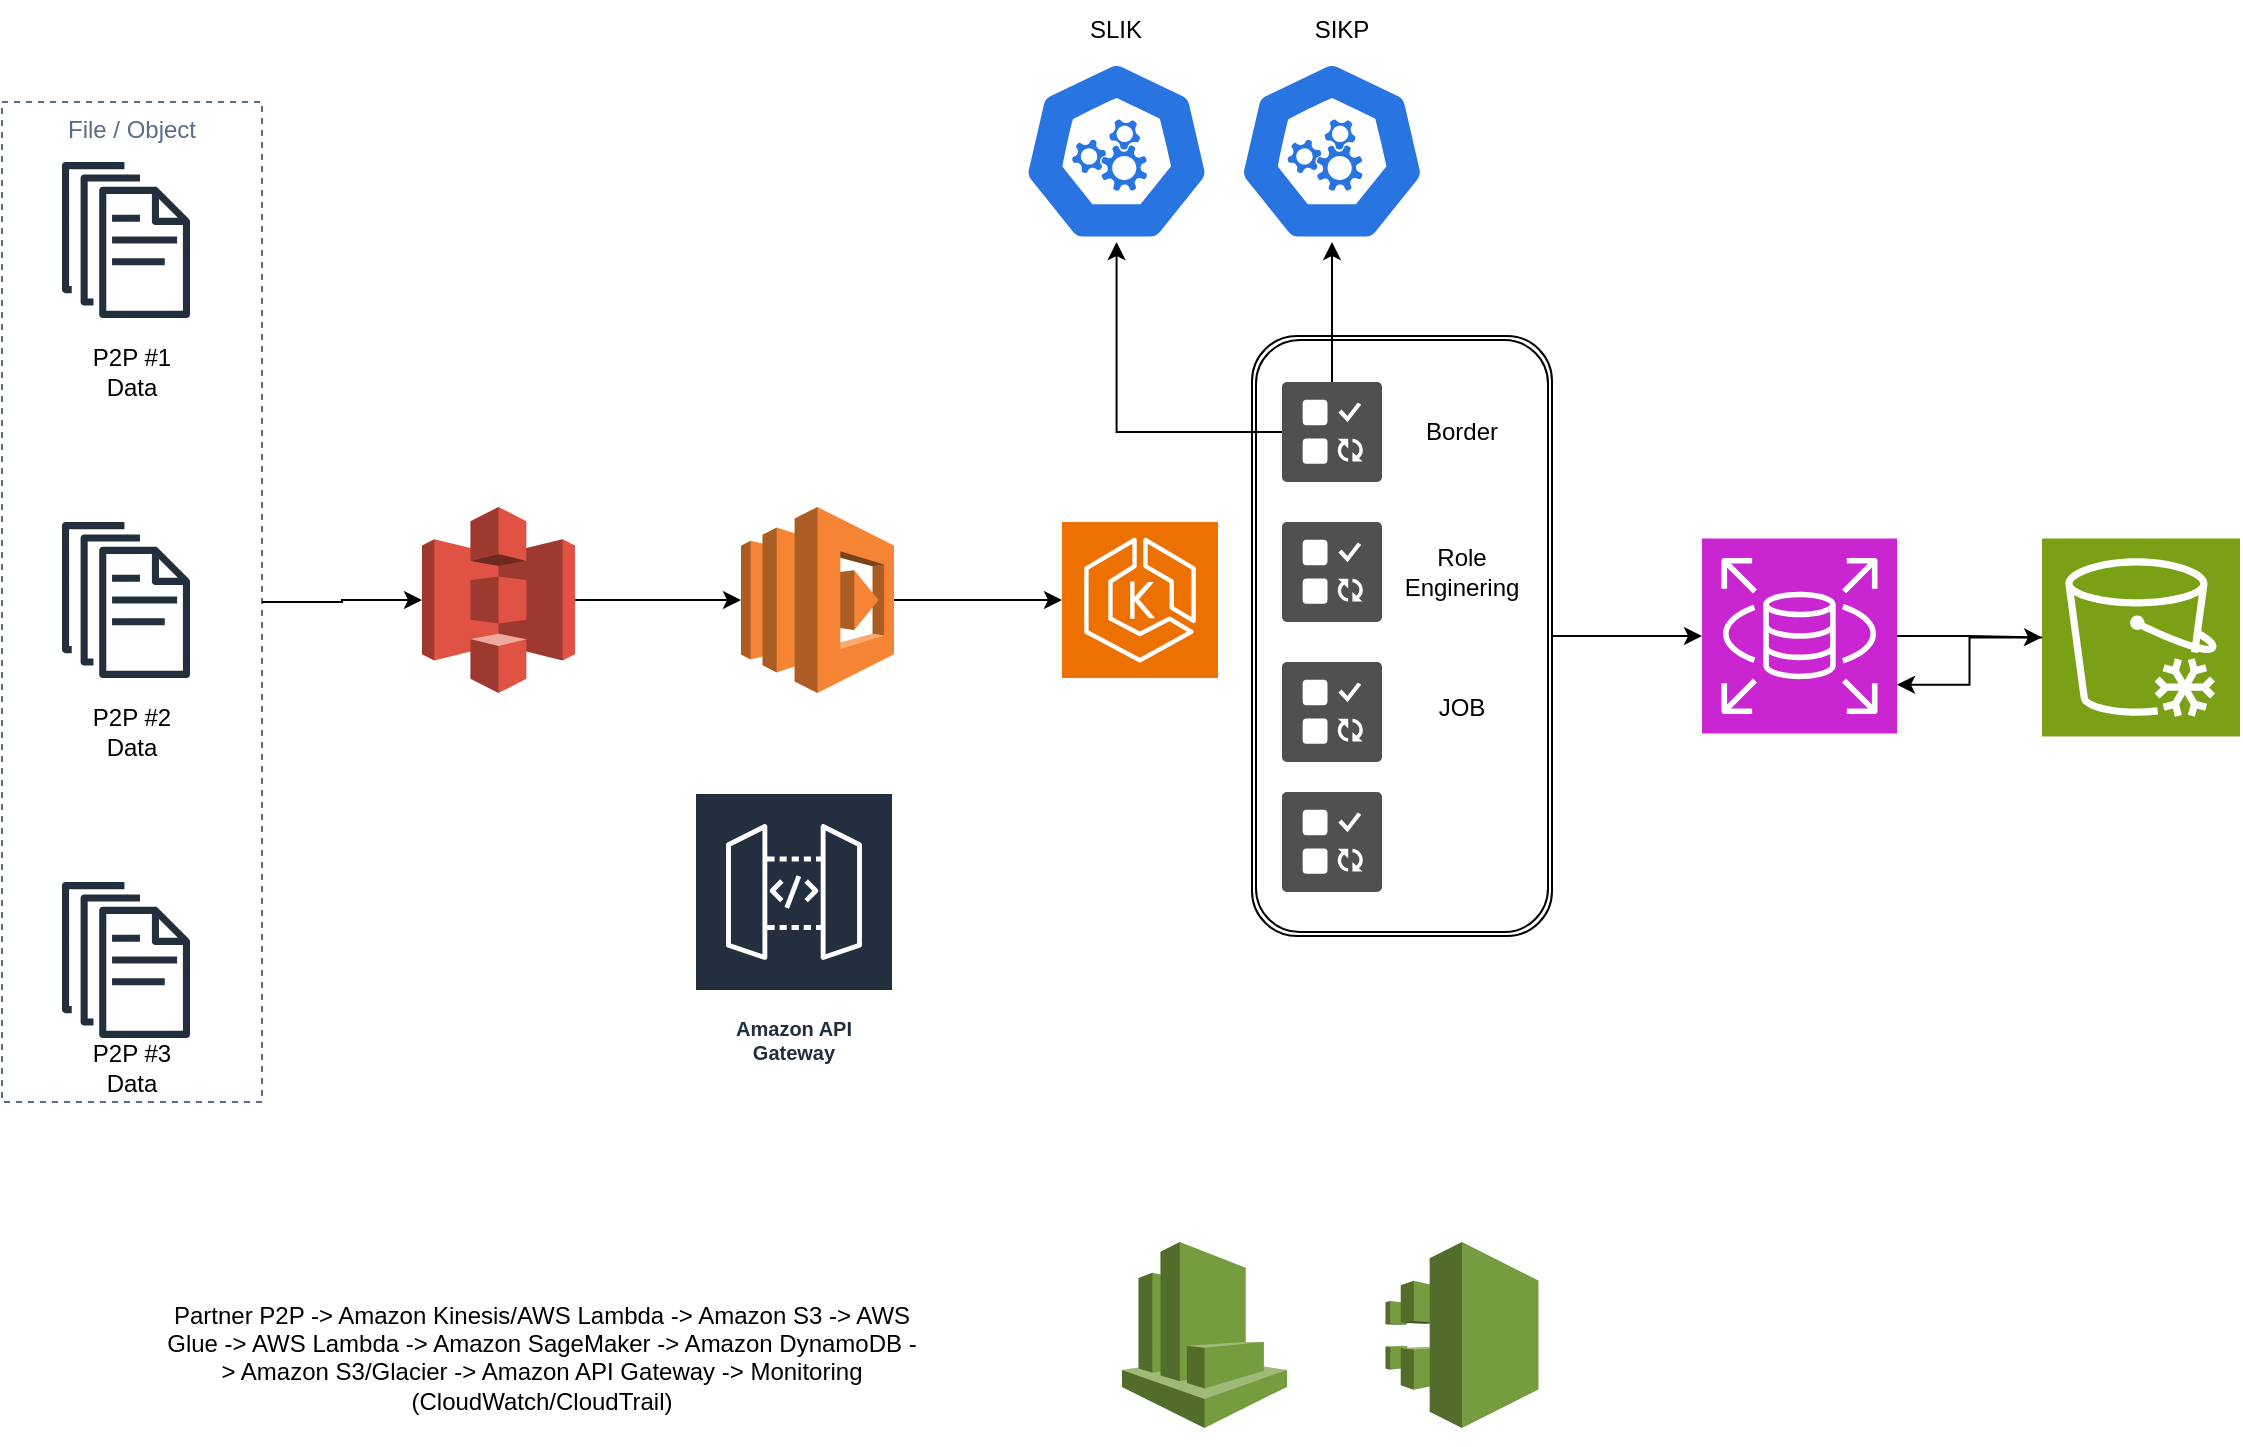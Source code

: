 <mxfile version="24.7.7">
  <diagram name="Page-1" id="P7n6opgQHWQnlDp3biXC">
    <mxGraphModel dx="1222" dy="791" grid="1" gridSize="10" guides="1" tooltips="1" connect="1" arrows="1" fold="1" page="1" pageScale="1" pageWidth="1400" pageHeight="850" math="0" shadow="0">
      <root>
        <mxCell id="0" />
        <mxCell id="1" parent="0" />
        <mxCell id="me-fOevR-S1ejX5NIjo--29" value="" style="edgeStyle=orthogonalEdgeStyle;rounded=0;orthogonalLoop=1;jettySize=auto;html=1;" edge="1" parent="1" source="me-fOevR-S1ejX5NIjo--19" target="me-fOevR-S1ejX5NIjo--28">
          <mxGeometry relative="1" as="geometry" />
        </mxCell>
        <mxCell id="me-fOevR-S1ejX5NIjo--19" value="" style="shape=ext;double=1;rounded=1;whiteSpace=wrap;html=1;" vertex="1" parent="1">
          <mxGeometry x="645" y="197" width="150" height="300" as="geometry" />
        </mxCell>
        <mxCell id="me-fOevR-S1ejX5NIjo--9" value="" style="edgeStyle=orthogonalEdgeStyle;rounded=0;orthogonalLoop=1;jettySize=auto;html=1;" edge="1" parent="1" source="me-fOevR-S1ejX5NIjo--1" target="me-fOevR-S1ejX5NIjo--8">
          <mxGeometry relative="1" as="geometry" />
        </mxCell>
        <mxCell id="me-fOevR-S1ejX5NIjo--1" value="" style="outlineConnect=0;dashed=0;verticalLabelPosition=bottom;verticalAlign=top;align=center;html=1;shape=mxgraph.aws3.s3;fillColor=#E05243;gradientColor=none;" vertex="1" parent="1">
          <mxGeometry x="230" y="282.5" width="76.5" height="93" as="geometry" />
        </mxCell>
        <mxCell id="me-fOevR-S1ejX5NIjo--2" value="&lt;div&gt;Partner P2P -&amp;gt; Amazon Kinesis/AWS Lambda -&amp;gt; Amazon S3 -&amp;gt; AWS Glue -&amp;gt; AWS Lambda -&amp;gt; Amazon SageMaker -&amp;gt; Amazon DynamoDB -&amp;gt; Amazon S3/Glacier -&amp;gt; Amazon API Gateway -&amp;gt; Monitoring (CloudWatch/CloudTrail)&lt;/div&gt;&lt;div&gt;&lt;br&gt;&lt;/div&gt;" style="text;html=1;align=center;verticalAlign=middle;whiteSpace=wrap;rounded=0;" vertex="1" parent="1">
          <mxGeometry x="100" y="700" width="380" height="30" as="geometry" />
        </mxCell>
        <mxCell id="me-fOevR-S1ejX5NIjo--3" value="" style="sketch=0;outlineConnect=0;fontColor=#232F3E;gradientColor=none;fillColor=#232F3D;strokeColor=none;dashed=0;verticalLabelPosition=bottom;verticalAlign=top;align=center;html=1;fontSize=12;fontStyle=0;aspect=fixed;pointerEvents=1;shape=mxgraph.aws4.documents;" vertex="1" parent="1">
          <mxGeometry x="50" y="110" width="64" height="78" as="geometry" />
        </mxCell>
        <mxCell id="me-fOevR-S1ejX5NIjo--4" value="" style="sketch=0;outlineConnect=0;fontColor=#232F3E;gradientColor=none;fillColor=#232F3D;strokeColor=none;dashed=0;verticalLabelPosition=bottom;verticalAlign=top;align=center;html=1;fontSize=12;fontStyle=0;aspect=fixed;pointerEvents=1;shape=mxgraph.aws4.documents;" vertex="1" parent="1">
          <mxGeometry x="50" y="290" width="64" height="78" as="geometry" />
        </mxCell>
        <mxCell id="me-fOevR-S1ejX5NIjo--5" value="" style="sketch=0;outlineConnect=0;fontColor=#232F3E;gradientColor=none;fillColor=#232F3D;strokeColor=none;dashed=0;verticalLabelPosition=bottom;verticalAlign=top;align=center;html=1;fontSize=12;fontStyle=0;aspect=fixed;pointerEvents=1;shape=mxgraph.aws4.documents;" vertex="1" parent="1">
          <mxGeometry x="50" y="470" width="64" height="78" as="geometry" />
        </mxCell>
        <mxCell id="me-fOevR-S1ejX5NIjo--6" value="File / Object" style="fillColor=none;strokeColor=#5A6C86;dashed=1;verticalAlign=top;fontStyle=0;fontColor=#5A6C86;whiteSpace=wrap;html=1;" vertex="1" parent="1">
          <mxGeometry x="20" y="80" width="130" height="500" as="geometry" />
        </mxCell>
        <mxCell id="me-fOevR-S1ejX5NIjo--7" style="edgeStyle=orthogonalEdgeStyle;rounded=0;orthogonalLoop=1;jettySize=auto;html=1;entryX=0;entryY=0.5;entryDx=0;entryDy=0;entryPerimeter=0;" edge="1" parent="1" source="me-fOevR-S1ejX5NIjo--6" target="me-fOevR-S1ejX5NIjo--1">
          <mxGeometry relative="1" as="geometry" />
        </mxCell>
        <mxCell id="me-fOevR-S1ejX5NIjo--11" value="" style="edgeStyle=orthogonalEdgeStyle;rounded=0;orthogonalLoop=1;jettySize=auto;html=1;" edge="1" parent="1" source="me-fOevR-S1ejX5NIjo--8" target="me-fOevR-S1ejX5NIjo--10">
          <mxGeometry relative="1" as="geometry" />
        </mxCell>
        <mxCell id="me-fOevR-S1ejX5NIjo--8" value="" style="outlineConnect=0;dashed=0;verticalLabelPosition=bottom;verticalAlign=top;align=center;html=1;shape=mxgraph.aws3.lambda;fillColor=#F58534;gradientColor=none;" vertex="1" parent="1">
          <mxGeometry x="389.5" y="282.5" width="76.5" height="93" as="geometry" />
        </mxCell>
        <mxCell id="me-fOevR-S1ejX5NIjo--10" value="" style="sketch=0;points=[[0,0,0],[0.25,0,0],[0.5,0,0],[0.75,0,0],[1,0,0],[0,1,0],[0.25,1,0],[0.5,1,0],[0.75,1,0],[1,1,0],[0,0.25,0],[0,0.5,0],[0,0.75,0],[1,0.25,0],[1,0.5,0],[1,0.75,0]];outlineConnect=0;fontColor=#232F3E;fillColor=#ED7100;strokeColor=#ffffff;dashed=0;verticalLabelPosition=bottom;verticalAlign=top;align=center;html=1;fontSize=12;fontStyle=0;aspect=fixed;shape=mxgraph.aws4.resourceIcon;resIcon=mxgraph.aws4.eks;" vertex="1" parent="1">
          <mxGeometry x="550" y="290" width="78" height="78" as="geometry" />
        </mxCell>
        <mxCell id="me-fOevR-S1ejX5NIjo--12" value="" style="sketch=0;pointerEvents=1;shadow=0;dashed=0;html=1;strokeColor=none;labelPosition=center;verticalLabelPosition=bottom;verticalAlign=top;align=center;fillColor=#505050;shape=mxgraph.mscae.oms.jobs" vertex="1" parent="1">
          <mxGeometry x="660" y="220" width="50" height="50" as="geometry" />
        </mxCell>
        <mxCell id="me-fOevR-S1ejX5NIjo--13" value="" style="sketch=0;pointerEvents=1;shadow=0;dashed=0;html=1;strokeColor=none;labelPosition=center;verticalLabelPosition=bottom;verticalAlign=top;align=center;fillColor=#505050;shape=mxgraph.mscae.oms.jobs" vertex="1" parent="1">
          <mxGeometry x="660" y="290" width="50" height="50" as="geometry" />
        </mxCell>
        <mxCell id="me-fOevR-S1ejX5NIjo--14" value="" style="sketch=0;pointerEvents=1;shadow=0;dashed=0;html=1;strokeColor=none;labelPosition=center;verticalLabelPosition=bottom;verticalAlign=top;align=center;fillColor=#505050;shape=mxgraph.mscae.oms.jobs" vertex="1" parent="1">
          <mxGeometry x="660" y="360" width="50" height="50" as="geometry" />
        </mxCell>
        <mxCell id="me-fOevR-S1ejX5NIjo--15" value="" style="sketch=0;pointerEvents=1;shadow=0;dashed=0;html=1;strokeColor=none;labelPosition=center;verticalLabelPosition=bottom;verticalAlign=top;align=center;fillColor=#505050;shape=mxgraph.mscae.oms.jobs" vertex="1" parent="1">
          <mxGeometry x="660" y="425" width="50" height="50" as="geometry" />
        </mxCell>
        <mxCell id="me-fOevR-S1ejX5NIjo--16" value="Role Enginering" style="text;html=1;align=center;verticalAlign=middle;whiteSpace=wrap;rounded=0;" vertex="1" parent="1">
          <mxGeometry x="720" y="300" width="60" height="30" as="geometry" />
        </mxCell>
        <mxCell id="me-fOevR-S1ejX5NIjo--17" value="JOB" style="text;html=1;align=center;verticalAlign=middle;whiteSpace=wrap;rounded=0;" vertex="1" parent="1">
          <mxGeometry x="720" y="368" width="60" height="30" as="geometry" />
        </mxCell>
        <mxCell id="me-fOevR-S1ejX5NIjo--18" value="Border" style="text;html=1;align=center;verticalAlign=middle;whiteSpace=wrap;rounded=0;" vertex="1" parent="1">
          <mxGeometry x="720" y="230" width="60" height="30" as="geometry" />
        </mxCell>
        <mxCell id="me-fOevR-S1ejX5NIjo--23" value="" style="aspect=fixed;sketch=0;html=1;dashed=0;whitespace=wrap;verticalLabelPosition=bottom;verticalAlign=top;fillColor=#2875E2;strokeColor=#ffffff;points=[[0.005,0.63,0],[0.1,0.2,0],[0.9,0.2,0],[0.5,0,0],[0.995,0.63,0],[0.72,0.99,0],[0.5,1,0],[0.28,0.99,0]];shape=mxgraph.kubernetes.icon2;prIcon=api" vertex="1" parent="1">
          <mxGeometry x="530" y="59.2" width="94.58" height="90.8" as="geometry" />
        </mxCell>
        <mxCell id="me-fOevR-S1ejX5NIjo--24" value="" style="aspect=fixed;sketch=0;html=1;dashed=0;whitespace=wrap;verticalLabelPosition=bottom;verticalAlign=top;fillColor=#2875E2;strokeColor=#ffffff;points=[[0.005,0.63,0],[0.1,0.2,0],[0.9,0.2,0],[0.5,0,0],[0.995,0.63,0],[0.72,0.99,0],[0.5,1,0],[0.28,0.99,0]];shape=mxgraph.kubernetes.icon2;prIcon=api" vertex="1" parent="1">
          <mxGeometry x="637.71" y="59.2" width="94.58" height="90.8" as="geometry" />
        </mxCell>
        <mxCell id="me-fOevR-S1ejX5NIjo--25" style="edgeStyle=orthogonalEdgeStyle;rounded=0;orthogonalLoop=1;jettySize=auto;html=1;entryX=0.5;entryY=1;entryDx=0;entryDy=0;entryPerimeter=0;" edge="1" parent="1" source="me-fOevR-S1ejX5NIjo--12" target="me-fOevR-S1ejX5NIjo--23">
          <mxGeometry relative="1" as="geometry" />
        </mxCell>
        <mxCell id="me-fOevR-S1ejX5NIjo--26" style="edgeStyle=orthogonalEdgeStyle;rounded=0;orthogonalLoop=1;jettySize=auto;html=1;entryX=0.5;entryY=1;entryDx=0;entryDy=0;entryPerimeter=0;" edge="1" parent="1" source="me-fOevR-S1ejX5NIjo--12" target="me-fOevR-S1ejX5NIjo--24">
          <mxGeometry relative="1" as="geometry" />
        </mxCell>
        <mxCell id="me-fOevR-S1ejX5NIjo--28" value="" style="sketch=0;points=[[0,0,0],[0.25,0,0],[0.5,0,0],[0.75,0,0],[1,0,0],[0,1,0],[0.25,1,0],[0.5,1,0],[0.75,1,0],[1,1,0],[0,0.25,0],[0,0.5,0],[0,0.75,0],[1,0.25,0],[1,0.5,0],[1,0.75,0]];outlineConnect=0;fontColor=#232F3E;fillColor=#C925D1;strokeColor=#ffffff;dashed=0;verticalLabelPosition=bottom;verticalAlign=top;align=center;html=1;fontSize=12;fontStyle=0;aspect=fixed;shape=mxgraph.aws4.resourceIcon;resIcon=mxgraph.aws4.rds;" vertex="1" parent="1">
          <mxGeometry x="870" y="298.25" width="97.5" height="97.5" as="geometry" />
        </mxCell>
        <mxCell id="me-fOevR-S1ejX5NIjo--30" value="Amazon API Gateway" style="sketch=0;outlineConnect=0;fontColor=#232F3E;gradientColor=none;strokeColor=#ffffff;fillColor=#232F3E;dashed=0;verticalLabelPosition=middle;verticalAlign=bottom;align=center;html=1;whiteSpace=wrap;fontSize=10;fontStyle=1;spacing=3;shape=mxgraph.aws4.productIcon;prIcon=mxgraph.aws4.api_gateway;" vertex="1" parent="1">
          <mxGeometry x="366" y="425" width="100" height="140" as="geometry" />
        </mxCell>
        <mxCell id="me-fOevR-S1ejX5NIjo--31" value="" style="sketch=0;points=[[0,0,0],[0.25,0,0],[0.5,0,0],[0.75,0,0],[1,0,0],[0,1,0],[0.25,1,0],[0.5,1,0],[0.75,1,0],[1,1,0],[0,0.25,0],[0,0.5,0],[0,0.75,0],[1,0.25,0],[1,0.5,0],[1,0.75,0]];outlineConnect=0;fontColor=#232F3E;fillColor=#7AA116;strokeColor=#ffffff;dashed=0;verticalLabelPosition=bottom;verticalAlign=top;align=center;html=1;fontSize=12;fontStyle=0;aspect=fixed;shape=mxgraph.aws4.resourceIcon;resIcon=mxgraph.aws4.glacier;" vertex="1" parent="1">
          <mxGeometry x="1040" y="298.25" width="99" height="99" as="geometry" />
        </mxCell>
        <mxCell id="me-fOevR-S1ejX5NIjo--32" style="edgeStyle=orthogonalEdgeStyle;rounded=0;orthogonalLoop=1;jettySize=auto;html=1;entryX=0;entryY=0.5;entryDx=0;entryDy=0;entryPerimeter=0;" edge="1" parent="1" source="me-fOevR-S1ejX5NIjo--28" target="me-fOevR-S1ejX5NIjo--31">
          <mxGeometry relative="1" as="geometry" />
        </mxCell>
        <mxCell id="me-fOevR-S1ejX5NIjo--33" style="edgeStyle=orthogonalEdgeStyle;rounded=0;orthogonalLoop=1;jettySize=auto;html=1;entryX=1;entryY=0.75;entryDx=0;entryDy=0;entryPerimeter=0;" edge="1" parent="1" source="me-fOevR-S1ejX5NIjo--31" target="me-fOevR-S1ejX5NIjo--28">
          <mxGeometry relative="1" as="geometry" />
        </mxCell>
        <mxCell id="me-fOevR-S1ejX5NIjo--34" value="SLIK" style="text;html=1;align=center;verticalAlign=middle;whiteSpace=wrap;rounded=0;" vertex="1" parent="1">
          <mxGeometry x="547.29" y="29.2" width="60" height="30" as="geometry" />
        </mxCell>
        <mxCell id="me-fOevR-S1ejX5NIjo--35" value="SIKP" style="text;html=1;align=center;verticalAlign=middle;whiteSpace=wrap;rounded=0;" vertex="1" parent="1">
          <mxGeometry x="660" y="29.2" width="60" height="30" as="geometry" />
        </mxCell>
        <mxCell id="me-fOevR-S1ejX5NIjo--36" value="" style="outlineConnect=0;dashed=0;verticalLabelPosition=bottom;verticalAlign=top;align=center;html=1;shape=mxgraph.aws3.cloudwatch;fillColor=#759C3E;gradientColor=none;" vertex="1" parent="1">
          <mxGeometry x="580" y="650" width="82.5" height="93" as="geometry" />
        </mxCell>
        <mxCell id="me-fOevR-S1ejX5NIjo--37" value="" style="outlineConnect=0;dashed=0;verticalLabelPosition=bottom;verticalAlign=top;align=center;html=1;shape=mxgraph.aws3.cloudtrail;fillColor=#759C3E;gradientColor=none;" vertex="1" parent="1">
          <mxGeometry x="711.75" y="650" width="76.5" height="93" as="geometry" />
        </mxCell>
        <mxCell id="me-fOevR-S1ejX5NIjo--38" value="P2P #1 Data" style="text;html=1;align=center;verticalAlign=middle;whiteSpace=wrap;rounded=0;" vertex="1" parent="1">
          <mxGeometry x="55" y="200" width="60" height="30" as="geometry" />
        </mxCell>
        <mxCell id="me-fOevR-S1ejX5NIjo--39" value="P2P #2 Data" style="text;html=1;align=center;verticalAlign=middle;whiteSpace=wrap;rounded=0;" vertex="1" parent="1">
          <mxGeometry x="55" y="380" width="60" height="30" as="geometry" />
        </mxCell>
        <mxCell id="me-fOevR-S1ejX5NIjo--40" value="P2P #3 Data" style="text;html=1;align=center;verticalAlign=middle;whiteSpace=wrap;rounded=0;" vertex="1" parent="1">
          <mxGeometry x="55" y="548" width="60" height="30" as="geometry" />
        </mxCell>
      </root>
    </mxGraphModel>
  </diagram>
</mxfile>
